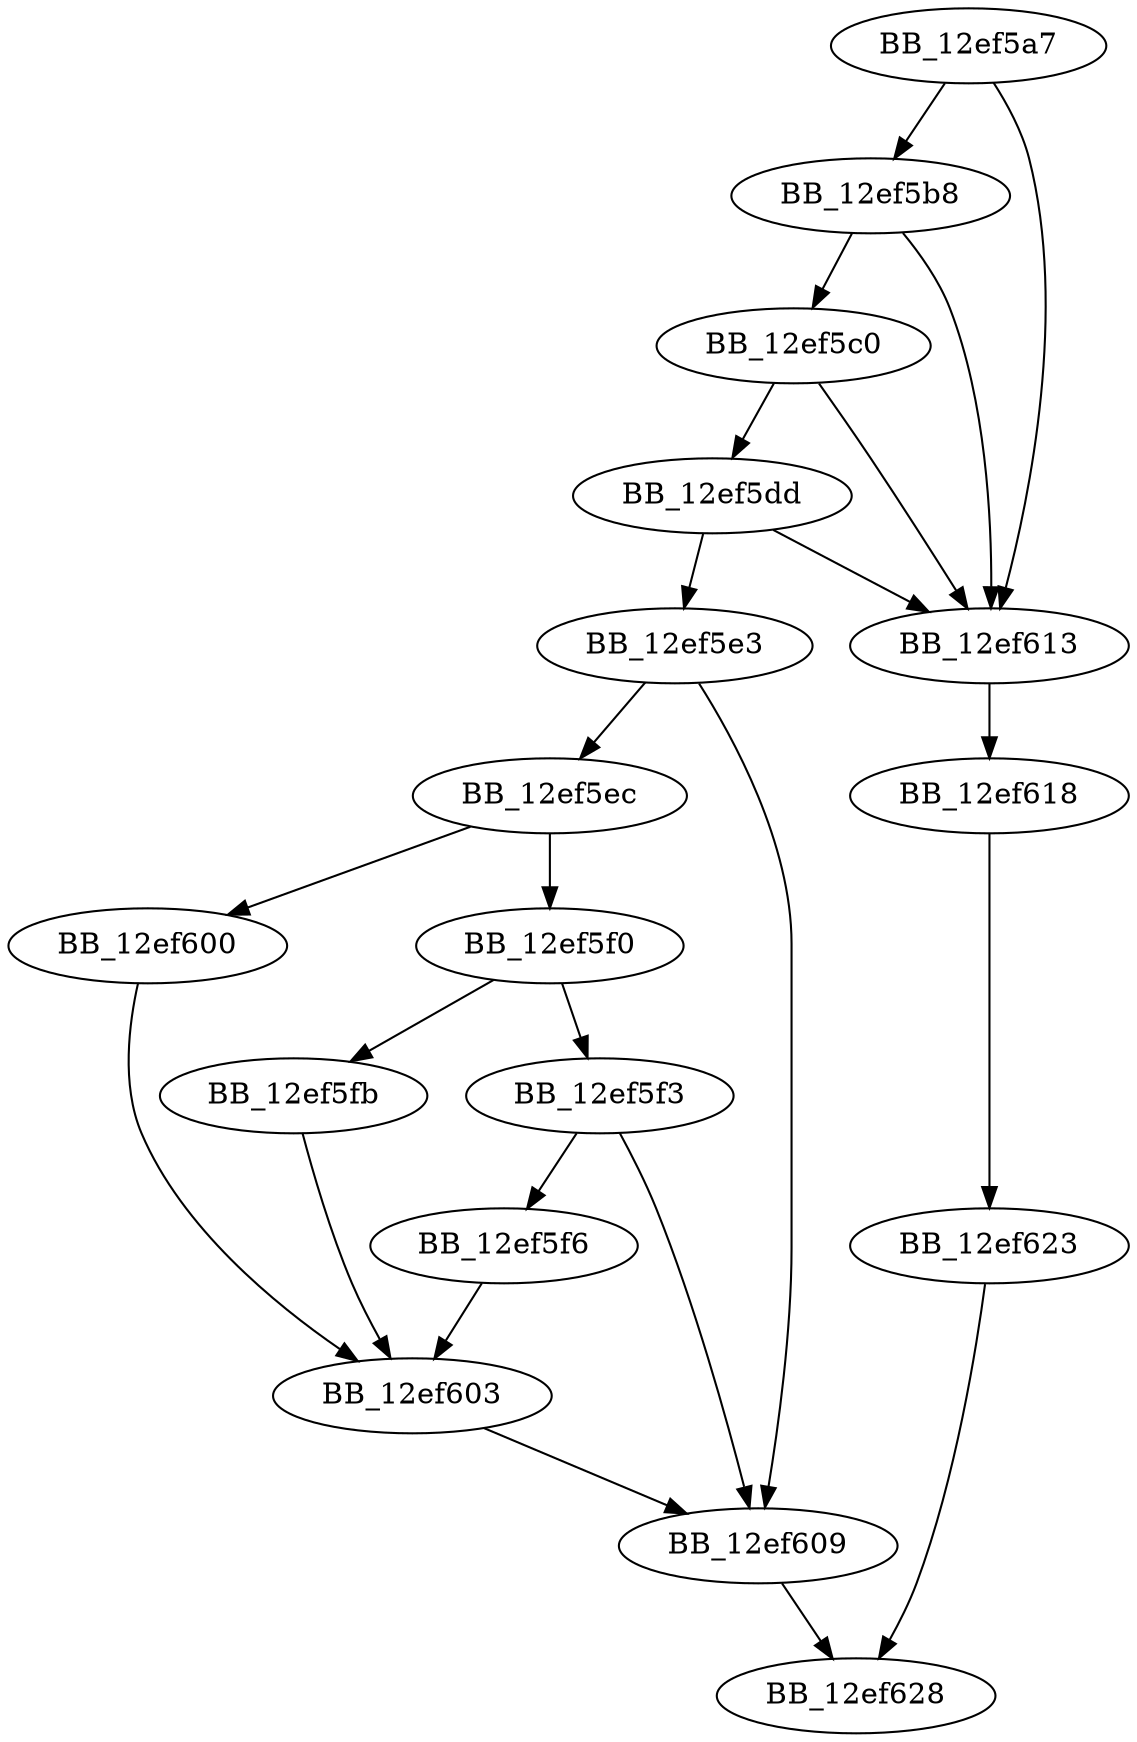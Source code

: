 DiGraph __free_osfhnd{
BB_12ef5a7->BB_12ef5b8
BB_12ef5a7->BB_12ef613
BB_12ef5b8->BB_12ef5c0
BB_12ef5b8->BB_12ef613
BB_12ef5c0->BB_12ef5dd
BB_12ef5c0->BB_12ef613
BB_12ef5dd->BB_12ef5e3
BB_12ef5dd->BB_12ef613
BB_12ef5e3->BB_12ef5ec
BB_12ef5e3->BB_12ef609
BB_12ef5ec->BB_12ef5f0
BB_12ef5ec->BB_12ef600
BB_12ef5f0->BB_12ef5f3
BB_12ef5f0->BB_12ef5fb
BB_12ef5f3->BB_12ef5f6
BB_12ef5f3->BB_12ef609
BB_12ef5f6->BB_12ef603
BB_12ef5fb->BB_12ef603
BB_12ef600->BB_12ef603
BB_12ef603->BB_12ef609
BB_12ef609->BB_12ef628
BB_12ef613->BB_12ef618
BB_12ef618->BB_12ef623
BB_12ef623->BB_12ef628
}
